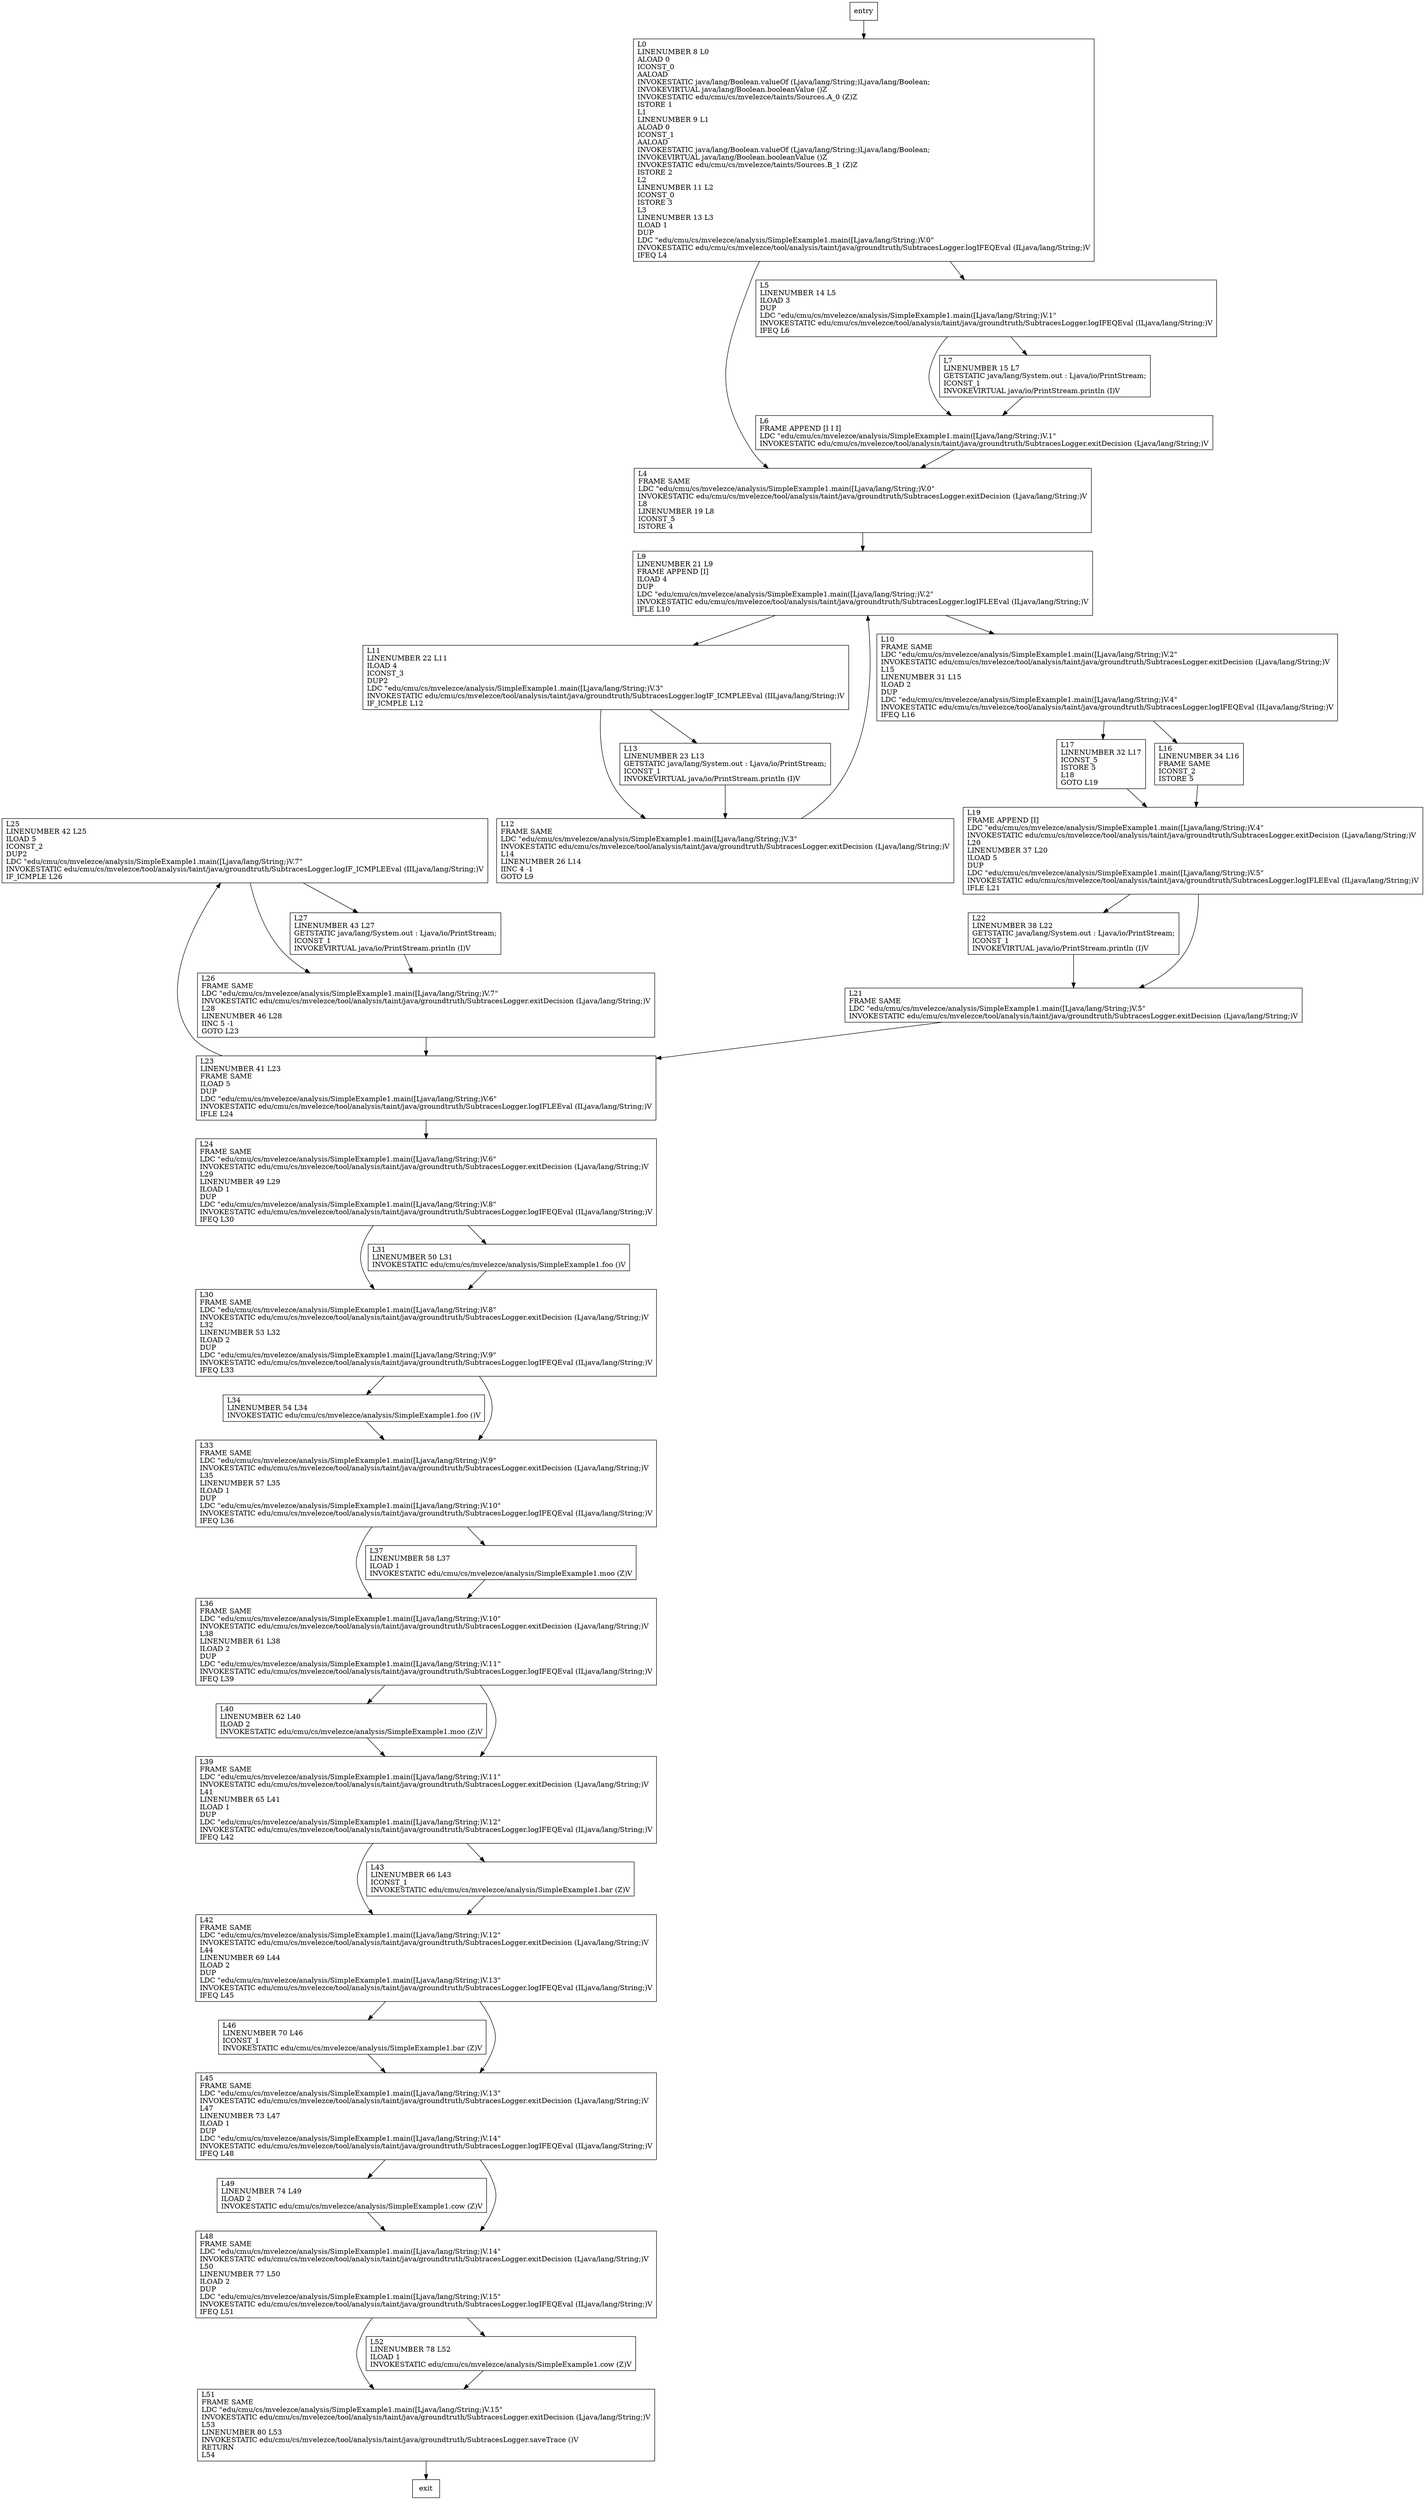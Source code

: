 digraph main {
node [shape=record];
506200722 [label="L25\lLINENUMBER 42 L25\lILOAD 5\lICONST_2\lDUP2\lLDC \"edu/cmu/cs/mvelezce/analysis/SimpleExample1.main([Ljava/lang/String;)V.7\"\lINVOKESTATIC edu/cmu/cs/mvelezce/tool/analysis/taint/java/groundtruth/SubtracesLogger.logIF_ICMPLEEval (IILjava/lang/String;)V\lIF_ICMPLE L26\l"];
1755938753 [label="L49\lLINENUMBER 74 L49\lILOAD 2\lINVOKESTATIC edu/cmu/cs/mvelezce/analysis/SimpleExample1.cow (Z)V\l"];
1252913476 [label="L46\lLINENUMBER 70 L46\lICONST_1\lINVOKESTATIC edu/cmu/cs/mvelezce/analysis/SimpleExample1.bar (Z)V\l"];
752030228 [label="L40\lLINENUMBER 62 L40\lILOAD 2\lINVOKESTATIC edu/cmu/cs/mvelezce/analysis/SimpleExample1.moo (Z)V\l"];
1632298219 [label="L36\lFRAME SAME\lLDC \"edu/cmu/cs/mvelezce/analysis/SimpleExample1.main([Ljava/lang/String;)V.10\"\lINVOKESTATIC edu/cmu/cs/mvelezce/tool/analysis/taint/java/groundtruth/SubtracesLogger.exitDecision (Ljava/lang/String;)V\lL38\lLINENUMBER 61 L38\lILOAD 2\lDUP\lLDC \"edu/cmu/cs/mvelezce/analysis/SimpleExample1.main([Ljava/lang/String;)V.11\"\lINVOKESTATIC edu/cmu/cs/mvelezce/tool/analysis/taint/java/groundtruth/SubtracesLogger.logIFEQEval (ILjava/lang/String;)V\lIFEQ L39\l"];
578798370 [label="L48\lFRAME SAME\lLDC \"edu/cmu/cs/mvelezce/analysis/SimpleExample1.main([Ljava/lang/String;)V.14\"\lINVOKESTATIC edu/cmu/cs/mvelezce/tool/analysis/taint/java/groundtruth/SubtracesLogger.exitDecision (Ljava/lang/String;)V\lL50\lLINENUMBER 77 L50\lILOAD 2\lDUP\lLDC \"edu/cmu/cs/mvelezce/analysis/SimpleExample1.main([Ljava/lang/String;)V.15\"\lINVOKESTATIC edu/cmu/cs/mvelezce/tool/analysis/taint/java/groundtruth/SubtracesLogger.logIFEQEval (ILjava/lang/String;)V\lIFEQ L51\l"];
532907768 [label="L0\lLINENUMBER 8 L0\lALOAD 0\lICONST_0\lAALOAD\lINVOKESTATIC java/lang/Boolean.valueOf (Ljava/lang/String;)Ljava/lang/Boolean;\lINVOKEVIRTUAL java/lang/Boolean.booleanValue ()Z\lINVOKESTATIC edu/cmu/cs/mvelezce/taints/Sources.A_0 (Z)Z\lISTORE 1\lL1\lLINENUMBER 9 L1\lALOAD 0\lICONST_1\lAALOAD\lINVOKESTATIC java/lang/Boolean.valueOf (Ljava/lang/String;)Ljava/lang/Boolean;\lINVOKEVIRTUAL java/lang/Boolean.booleanValue ()Z\lINVOKESTATIC edu/cmu/cs/mvelezce/taints/Sources.B_1 (Z)Z\lISTORE 2\lL2\lLINENUMBER 11 L2\lICONST_0\lISTORE 3\lL3\lLINENUMBER 13 L3\lILOAD 1\lDUP\lLDC \"edu/cmu/cs/mvelezce/analysis/SimpleExample1.main([Ljava/lang/String;)V.0\"\lINVOKESTATIC edu/cmu/cs/mvelezce/tool/analysis/taint/java/groundtruth/SubtracesLogger.logIFEQEval (ILjava/lang/String;)V\lIFEQ L4\l"];
2034584974 [label="L6\lFRAME APPEND [I I I]\lLDC \"edu/cmu/cs/mvelezce/analysis/SimpleExample1.main([Ljava/lang/String;)V.1\"\lINVOKESTATIC edu/cmu/cs/mvelezce/tool/analysis/taint/java/groundtruth/SubtracesLogger.exitDecision (Ljava/lang/String;)V\l"];
359985955 [label="L11\lLINENUMBER 22 L11\lILOAD 4\lICONST_3\lDUP2\lLDC \"edu/cmu/cs/mvelezce/analysis/SimpleExample1.main([Ljava/lang/String;)V.3\"\lINVOKESTATIC edu/cmu/cs/mvelezce/tool/analysis/taint/java/groundtruth/SubtracesLogger.logIF_ICMPLEEval (IILjava/lang/String;)V\lIF_ICMPLE L12\l"];
441906696 [label="L17\lLINENUMBER 32 L17\lICONST_5\lISTORE 5\lL18\lGOTO L19\l"];
465556527 [label="L27\lLINENUMBER 43 L27\lGETSTATIC java/lang/System.out : Ljava/io/PrintStream;\lICONST_1\lINVOKEVIRTUAL java/io/PrintStream.println (I)V\l"];
1774526427 [label="L45\lFRAME SAME\lLDC \"edu/cmu/cs/mvelezce/analysis/SimpleExample1.main([Ljava/lang/String;)V.13\"\lINVOKESTATIC edu/cmu/cs/mvelezce/tool/analysis/taint/java/groundtruth/SubtracesLogger.exitDecision (Ljava/lang/String;)V\lL47\lLINENUMBER 73 L47\lILOAD 1\lDUP\lLDC \"edu/cmu/cs/mvelezce/analysis/SimpleExample1.main([Ljava/lang/String;)V.14\"\lINVOKESTATIC edu/cmu/cs/mvelezce/tool/analysis/taint/java/groundtruth/SubtracesLogger.logIFEQEval (ILjava/lang/String;)V\lIFEQ L48\l"];
1802058209 [label="L42\lFRAME SAME\lLDC \"edu/cmu/cs/mvelezce/analysis/SimpleExample1.main([Ljava/lang/String;)V.12\"\lINVOKESTATIC edu/cmu/cs/mvelezce/tool/analysis/taint/java/groundtruth/SubtracesLogger.exitDecision (Ljava/lang/String;)V\lL44\lLINENUMBER 69 L44\lILOAD 2\lDUP\lLDC \"edu/cmu/cs/mvelezce/analysis/SimpleExample1.main([Ljava/lang/String;)V.13\"\lINVOKESTATIC edu/cmu/cs/mvelezce/tool/analysis/taint/java/groundtruth/SubtracesLogger.logIFEQEval (ILjava/lang/String;)V\lIFEQ L45\l"];
1218846264 [label="L30\lFRAME SAME\lLDC \"edu/cmu/cs/mvelezce/analysis/SimpleExample1.main([Ljava/lang/String;)V.8\"\lINVOKESTATIC edu/cmu/cs/mvelezce/tool/analysis/taint/java/groundtruth/SubtracesLogger.exitDecision (Ljava/lang/String;)V\lL32\lLINENUMBER 53 L32\lILOAD 2\lDUP\lLDC \"edu/cmu/cs/mvelezce/analysis/SimpleExample1.main([Ljava/lang/String;)V.9\"\lINVOKESTATIC edu/cmu/cs/mvelezce/tool/analysis/taint/java/groundtruth/SubtracesLogger.logIFEQEval (ILjava/lang/String;)V\lIFEQ L33\l"];
1309912859 [label="L9\lLINENUMBER 21 L9\lFRAME APPEND [I]\lILOAD 4\lDUP\lLDC \"edu/cmu/cs/mvelezce/analysis/SimpleExample1.main([Ljava/lang/String;)V.2\"\lINVOKESTATIC edu/cmu/cs/mvelezce/tool/analysis/taint/java/groundtruth/SubtracesLogger.logIFLEEval (ILjava/lang/String;)V\lIFLE L10\l"];
1183776577 [label="L10\lFRAME SAME\lLDC \"edu/cmu/cs/mvelezce/analysis/SimpleExample1.main([Ljava/lang/String;)V.2\"\lINVOKESTATIC edu/cmu/cs/mvelezce/tool/analysis/taint/java/groundtruth/SubtracesLogger.exitDecision (Ljava/lang/String;)V\lL15\lLINENUMBER 31 L15\lILOAD 2\lDUP\lLDC \"edu/cmu/cs/mvelezce/analysis/SimpleExample1.main([Ljava/lang/String;)V.4\"\lINVOKESTATIC edu/cmu/cs/mvelezce/tool/analysis/taint/java/groundtruth/SubtracesLogger.logIFEQEval (ILjava/lang/String;)V\lIFEQ L16\l"];
2024498101 [label="L13\lLINENUMBER 23 L13\lGETSTATIC java/lang/System.out : Ljava/io/PrintStream;\lICONST_1\lINVOKEVIRTUAL java/io/PrintStream.println (I)V\l"];
1904241764 [label="L23\lLINENUMBER 41 L23\lFRAME SAME\lILOAD 5\lDUP\lLDC \"edu/cmu/cs/mvelezce/analysis/SimpleExample1.main([Ljava/lang/String;)V.6\"\lINVOKESTATIC edu/cmu/cs/mvelezce/tool/analysis/taint/java/groundtruth/SubtracesLogger.logIFLEEval (ILjava/lang/String;)V\lIFLE L24\l"];
426077729 [label="L37\lLINENUMBER 58 L37\lILOAD 1\lINVOKESTATIC edu/cmu/cs/mvelezce/analysis/SimpleExample1.moo (Z)V\l"];
930610244 [label="L4\lFRAME SAME\lLDC \"edu/cmu/cs/mvelezce/analysis/SimpleExample1.main([Ljava/lang/String;)V.0\"\lINVOKESTATIC edu/cmu/cs/mvelezce/tool/analysis/taint/java/groundtruth/SubtracesLogger.exitDecision (Ljava/lang/String;)V\lL8\lLINENUMBER 19 L8\lICONST_5\lISTORE 4\l"];
2126071184 [label="L5\lLINENUMBER 14 L5\lILOAD 3\lDUP\lLDC \"edu/cmu/cs/mvelezce/analysis/SimpleExample1.main([Ljava/lang/String;)V.1\"\lINVOKESTATIC edu/cmu/cs/mvelezce/tool/analysis/taint/java/groundtruth/SubtracesLogger.logIFEQEval (ILjava/lang/String;)V\lIFEQ L6\l"];
936924719 [label="L34\lLINENUMBER 54 L34\lINVOKESTATIC edu/cmu/cs/mvelezce/analysis/SimpleExample1.foo ()V\l"];
1498370191 [label="L39\lFRAME SAME\lLDC \"edu/cmu/cs/mvelezce/analysis/SimpleExample1.main([Ljava/lang/String;)V.11\"\lINVOKESTATIC edu/cmu/cs/mvelezce/tool/analysis/taint/java/groundtruth/SubtracesLogger.exitDecision (Ljava/lang/String;)V\lL41\lLINENUMBER 65 L41\lILOAD 1\lDUP\lLDC \"edu/cmu/cs/mvelezce/analysis/SimpleExample1.main([Ljava/lang/String;)V.12\"\lINVOKESTATIC edu/cmu/cs/mvelezce/tool/analysis/taint/java/groundtruth/SubtracesLogger.logIFEQEval (ILjava/lang/String;)V\lIFEQ L42\l"];
2058543128 [label="L7\lLINENUMBER 15 L7\lGETSTATIC java/lang/System.out : Ljava/io/PrintStream;\lICONST_1\lINVOKEVIRTUAL java/io/PrintStream.println (I)V\l"];
1661287281 [label="L51\lFRAME SAME\lLDC \"edu/cmu/cs/mvelezce/analysis/SimpleExample1.main([Ljava/lang/String;)V.15\"\lINVOKESTATIC edu/cmu/cs/mvelezce/tool/analysis/taint/java/groundtruth/SubtracesLogger.exitDecision (Ljava/lang/String;)V\lL53\lLINENUMBER 80 L53\lINVOKESTATIC edu/cmu/cs/mvelezce/tool/analysis/taint/java/groundtruth/SubtracesLogger.saveTrace ()V\lRETURN\lL54\l"];
194812917 [label="L19\lFRAME APPEND [I]\lLDC \"edu/cmu/cs/mvelezce/analysis/SimpleExample1.main([Ljava/lang/String;)V.4\"\lINVOKESTATIC edu/cmu/cs/mvelezce/tool/analysis/taint/java/groundtruth/SubtracesLogger.exitDecision (Ljava/lang/String;)V\lL20\lLINENUMBER 37 L20\lILOAD 5\lDUP\lLDC \"edu/cmu/cs/mvelezce/analysis/SimpleExample1.main([Ljava/lang/String;)V.5\"\lINVOKESTATIC edu/cmu/cs/mvelezce/tool/analysis/taint/java/groundtruth/SubtracesLogger.logIFLEEval (ILjava/lang/String;)V\lIFLE L21\l"];
993632090 [label="L22\lLINENUMBER 38 L22\lGETSTATIC java/lang/System.out : Ljava/io/PrintStream;\lICONST_1\lINVOKEVIRTUAL java/io/PrintStream.println (I)V\l"];
1771605314 [label="L24\lFRAME SAME\lLDC \"edu/cmu/cs/mvelezce/analysis/SimpleExample1.main([Ljava/lang/String;)V.6\"\lINVOKESTATIC edu/cmu/cs/mvelezce/tool/analysis/taint/java/groundtruth/SubtracesLogger.exitDecision (Ljava/lang/String;)V\lL29\lLINENUMBER 49 L29\lILOAD 1\lDUP\lLDC \"edu/cmu/cs/mvelezce/analysis/SimpleExample1.main([Ljava/lang/String;)V.8\"\lINVOKESTATIC edu/cmu/cs/mvelezce/tool/analysis/taint/java/groundtruth/SubtracesLogger.logIFEQEval (ILjava/lang/String;)V\lIFEQ L30\l"];
385013891 [label="L21\lFRAME SAME\lLDC \"edu/cmu/cs/mvelezce/analysis/SimpleExample1.main([Ljava/lang/String;)V.5\"\lINVOKESTATIC edu/cmu/cs/mvelezce/tool/analysis/taint/java/groundtruth/SubtracesLogger.exitDecision (Ljava/lang/String;)V\l"];
731082956 [label="L12\lFRAME SAME\lLDC \"edu/cmu/cs/mvelezce/analysis/SimpleExample1.main([Ljava/lang/String;)V.3\"\lINVOKESTATIC edu/cmu/cs/mvelezce/tool/analysis/taint/java/groundtruth/SubtracesLogger.exitDecision (Ljava/lang/String;)V\lL14\lLINENUMBER 26 L14\lIINC 4 -1\lGOTO L9\l"];
671736714 [label="L16\lLINENUMBER 34 L16\lFRAME SAME\lICONST_2\lISTORE 5\l"];
1773041202 [label="L26\lFRAME SAME\lLDC \"edu/cmu/cs/mvelezce/analysis/SimpleExample1.main([Ljava/lang/String;)V.7\"\lINVOKESTATIC edu/cmu/cs/mvelezce/tool/analysis/taint/java/groundtruth/SubtracesLogger.exitDecision (Ljava/lang/String;)V\lL28\lLINENUMBER 46 L28\lIINC 5 -1\lGOTO L23\l"];
1710845272 [label="L31\lLINENUMBER 50 L31\lINVOKESTATIC edu/cmu/cs/mvelezce/analysis/SimpleExample1.foo ()V\l"];
1563620827 [label="L43\lLINENUMBER 66 L43\lICONST_1\lINVOKESTATIC edu/cmu/cs/mvelezce/analysis/SimpleExample1.bar (Z)V\l"];
1183302020 [label="L52\lLINENUMBER 78 L52\lILOAD 1\lINVOKESTATIC edu/cmu/cs/mvelezce/analysis/SimpleExample1.cow (Z)V\l"];
1386475256 [label="L33\lFRAME SAME\lLDC \"edu/cmu/cs/mvelezce/analysis/SimpleExample1.main([Ljava/lang/String;)V.9\"\lINVOKESTATIC edu/cmu/cs/mvelezce/tool/analysis/taint/java/groundtruth/SubtracesLogger.exitDecision (Ljava/lang/String;)V\lL35\lLINENUMBER 57 L35\lILOAD 1\lDUP\lLDC \"edu/cmu/cs/mvelezce/analysis/SimpleExample1.main([Ljava/lang/String;)V.10\"\lINVOKESTATIC edu/cmu/cs/mvelezce/tool/analysis/taint/java/groundtruth/SubtracesLogger.logIFEQEval (ILjava/lang/String;)V\lIFEQ L36\l"];
entry;
exit;
506200722 -> 465556527;
506200722 -> 1773041202;
1755938753 -> 578798370;
1252913476 -> 1774526427;
752030228 -> 1498370191;
1632298219 -> 1498370191;
1632298219 -> 752030228;
578798370 -> 1661287281;
578798370 -> 1183302020;
532907768 -> 930610244;
532907768 -> 2126071184;
2034584974 -> 930610244;
359985955 -> 731082956;
359985955 -> 2024498101;
441906696 -> 194812917;
465556527 -> 1773041202;
1774526427 -> 1755938753;
1774526427 -> 578798370;
1802058209 -> 1774526427;
1802058209 -> 1252913476;
1218846264 -> 936924719;
1218846264 -> 1386475256;
1309912859 -> 1183776577;
1309912859 -> 359985955;
1183776577 -> 441906696;
1183776577 -> 671736714;
2024498101 -> 731082956;
1904241764 -> 506200722;
1904241764 -> 1771605314;
426077729 -> 1632298219;
930610244 -> 1309912859;
2126071184 -> 2058543128;
2126071184 -> 2034584974;
936924719 -> 1386475256;
1498370191 -> 1802058209;
1498370191 -> 1563620827;
2058543128 -> 2034584974;
1661287281 -> exit;
194812917 -> 993632090;
194812917 -> 385013891;
993632090 -> 385013891;
1771605314 -> 1710845272;
1771605314 -> 1218846264;
385013891 -> 1904241764;
entry -> 532907768;
731082956 -> 1309912859;
671736714 -> 194812917;
1773041202 -> 1904241764;
1710845272 -> 1218846264;
1563620827 -> 1802058209;
1183302020 -> 1661287281;
1386475256 -> 1632298219;
1386475256 -> 426077729;
}
